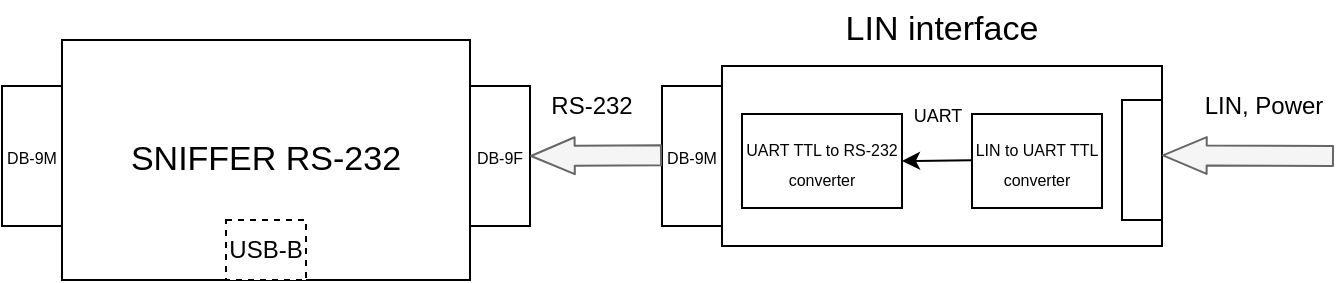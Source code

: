 <mxfile version="14.5.1" type="device"><diagram id="C6rxWyxuDuguQe8ppjxL" name="Страница 1"><mxGraphModel dx="905" dy="672" grid="1" gridSize="10" guides="1" tooltips="1" connect="1" arrows="1" fold="1" page="1" pageScale="1" pageWidth="827" pageHeight="1169" math="0" shadow="0"><root><mxCell id="0"/><mxCell id="1" parent="0"/><mxCell id="jLgP-jOReoRa66FRhvLb-1" value="&lt;font style=&quot;font-size: 17px&quot;&gt;SNIFFER RS-232&lt;/font&gt;" style="rounded=0;whiteSpace=wrap;html=1;sketch=0;" parent="1" vertex="1"><mxGeometry x="124" y="110" width="204" height="120" as="geometry"/></mxCell><mxCell id="jLgP-jOReoRa66FRhvLb-3" value="&lt;font style=&quot;font-size: 8px&quot;&gt;DB-9F&lt;/font&gt;" style="rounded=0;whiteSpace=wrap;html=1;direction=south;glass=0;shadow=0;sketch=0;" parent="1" vertex="1"><mxGeometry x="328" y="133" width="30" height="70" as="geometry"/></mxCell><mxCell id="jLgP-jOReoRa66FRhvLb-4" value="USB-B" style="rounded=0;whiteSpace=wrap;html=1;shadow=0;glass=0;sketch=0;dashed=1;" parent="1" vertex="1"><mxGeometry x="206" y="200" width="40" height="30" as="geometry"/></mxCell><mxCell id="jLgP-jOReoRa66FRhvLb-5" value="&lt;font style=&quot;font-size: 8px&quot;&gt;DB-9M&lt;/font&gt;" style="rounded=0;whiteSpace=wrap;html=1;direction=south;glass=0;shadow=0;sketch=0;" parent="1" vertex="1"><mxGeometry x="94" y="133" width="30" height="70" as="geometry"/></mxCell><mxCell id="jLgP-jOReoRa66FRhvLb-6" value="" style="rounded=0;whiteSpace=wrap;html=1;sketch=0;" parent="1" vertex="1"><mxGeometry x="454" y="123" width="220" height="90" as="geometry"/></mxCell><mxCell id="jLgP-jOReoRa66FRhvLb-7" value="&lt;font style=&quot;font-size: 8px&quot;&gt;DB-9M&lt;/font&gt;" style="rounded=0;whiteSpace=wrap;html=1;direction=south;glass=0;shadow=0;sketch=0;" parent="1" vertex="1"><mxGeometry x="424" y="133" width="30" height="70" as="geometry"/></mxCell><mxCell id="jLgP-jOReoRa66FRhvLb-8" value="" style="rounded=0;whiteSpace=wrap;html=1;shadow=0;glass=0;sketch=0;" parent="1" vertex="1"><mxGeometry x="654" y="140" width="20" height="60" as="geometry"/></mxCell><mxCell id="jLgP-jOReoRa66FRhvLb-9" value="&lt;font style=&quot;font-size: 8px&quot;&gt;UART TTL to RS-232&lt;br&gt;converter&lt;br&gt;&lt;/font&gt;" style="rounded=0;whiteSpace=wrap;html=1;shadow=0;glass=0;sketch=0;" parent="1" vertex="1"><mxGeometry x="464" y="147" width="80" height="47" as="geometry"/></mxCell><mxCell id="jLgP-jOReoRa66FRhvLb-11" value="&lt;font style=&quot;font-size: 8px&quot;&gt;LIN to UART TTL&lt;br&gt;converter&lt;br&gt;&lt;/font&gt;" style="rounded=0;whiteSpace=wrap;html=1;shadow=0;glass=0;sketch=0;" parent="1" vertex="1"><mxGeometry x="579" y="147" width="65" height="47" as="geometry"/></mxCell><mxCell id="jLgP-jOReoRa66FRhvLb-12" value="" style="shape=flexArrow;endArrow=none;startArrow=classic;html=1;fillColor=#f5f5f5;strokeColor=#666666;endWidth=7.429;endSize=6.949;startWidth=7.429;startSize=6.949;exitX=0.5;exitY=0;exitDx=0;exitDy=0;endFill=0;" parent="1" source="jLgP-jOReoRa66FRhvLb-3" edge="1"><mxGeometry width="50" height="50" relative="1" as="geometry"><mxPoint x="364" y="167.58" as="sourcePoint"/><mxPoint x="424" y="167.58" as="targetPoint"/></mxGeometry></mxCell><mxCell id="jLgP-jOReoRa66FRhvLb-13" value="RS-232" style="text;html=1;strokeColor=none;fillColor=none;align=center;verticalAlign=middle;whiteSpace=wrap;rounded=0;shadow=0;glass=0;sketch=0;" parent="1" vertex="1"><mxGeometry x="364" y="133" width="50" height="20" as="geometry"/></mxCell><mxCell id="jLgP-jOReoRa66FRhvLb-14" value="" style="endArrow=none;startArrow=classic;html=1;fillColor=#ffffff;exitX=1;exitY=0.5;exitDx=0;exitDy=0;endFill=0;" parent="1" source="jLgP-jOReoRa66FRhvLb-9" edge="1"><mxGeometry width="50" height="50" relative="1" as="geometry"><mxPoint x="549" y="169.83" as="sourcePoint"/><mxPoint x="579" y="170.17" as="targetPoint"/></mxGeometry></mxCell><mxCell id="jLgP-jOReoRa66FRhvLb-15" value="&lt;font style=&quot;font-size: 9px&quot;&gt;UART&lt;/font&gt;" style="text;html=1;strokeColor=none;fillColor=none;align=center;verticalAlign=middle;whiteSpace=wrap;rounded=0;shadow=0;glass=0;sketch=0;" parent="1" vertex="1"><mxGeometry x="537" y="137" width="50" height="20" as="geometry"/></mxCell><mxCell id="jLgP-jOReoRa66FRhvLb-17" value="" style="shape=flexArrow;endArrow=none;startArrow=classic;html=1;fillColor=#f5f5f5;strokeColor=#666666;endWidth=7.429;endSize=6.949;startWidth=7.429;startSize=6.949;endFill=0;" parent="1" edge="1"><mxGeometry width="50" height="50" relative="1" as="geometry"><mxPoint x="674" y="167.66" as="sourcePoint"/><mxPoint x="760" y="168" as="targetPoint"/></mxGeometry></mxCell><mxCell id="jLgP-jOReoRa66FRhvLb-18" value="LIN, Power" style="text;html=1;strokeColor=none;fillColor=none;align=center;verticalAlign=middle;whiteSpace=wrap;rounded=0;shadow=0;glass=0;sketch=0;" parent="1" vertex="1"><mxGeometry x="690" y="133" width="70" height="20" as="geometry"/></mxCell><mxCell id="jLgP-jOReoRa66FRhvLb-19" value="&lt;font style=&quot;font-size: 17px&quot;&gt;LIN interface&lt;/font&gt;" style="text;html=1;strokeColor=none;fillColor=none;align=center;verticalAlign=middle;whiteSpace=wrap;rounded=0;shadow=0;glass=0;sketch=0;" parent="1" vertex="1"><mxGeometry x="484" y="90" width="160" height="30" as="geometry"/></mxCell></root></mxGraphModel></diagram></mxfile>